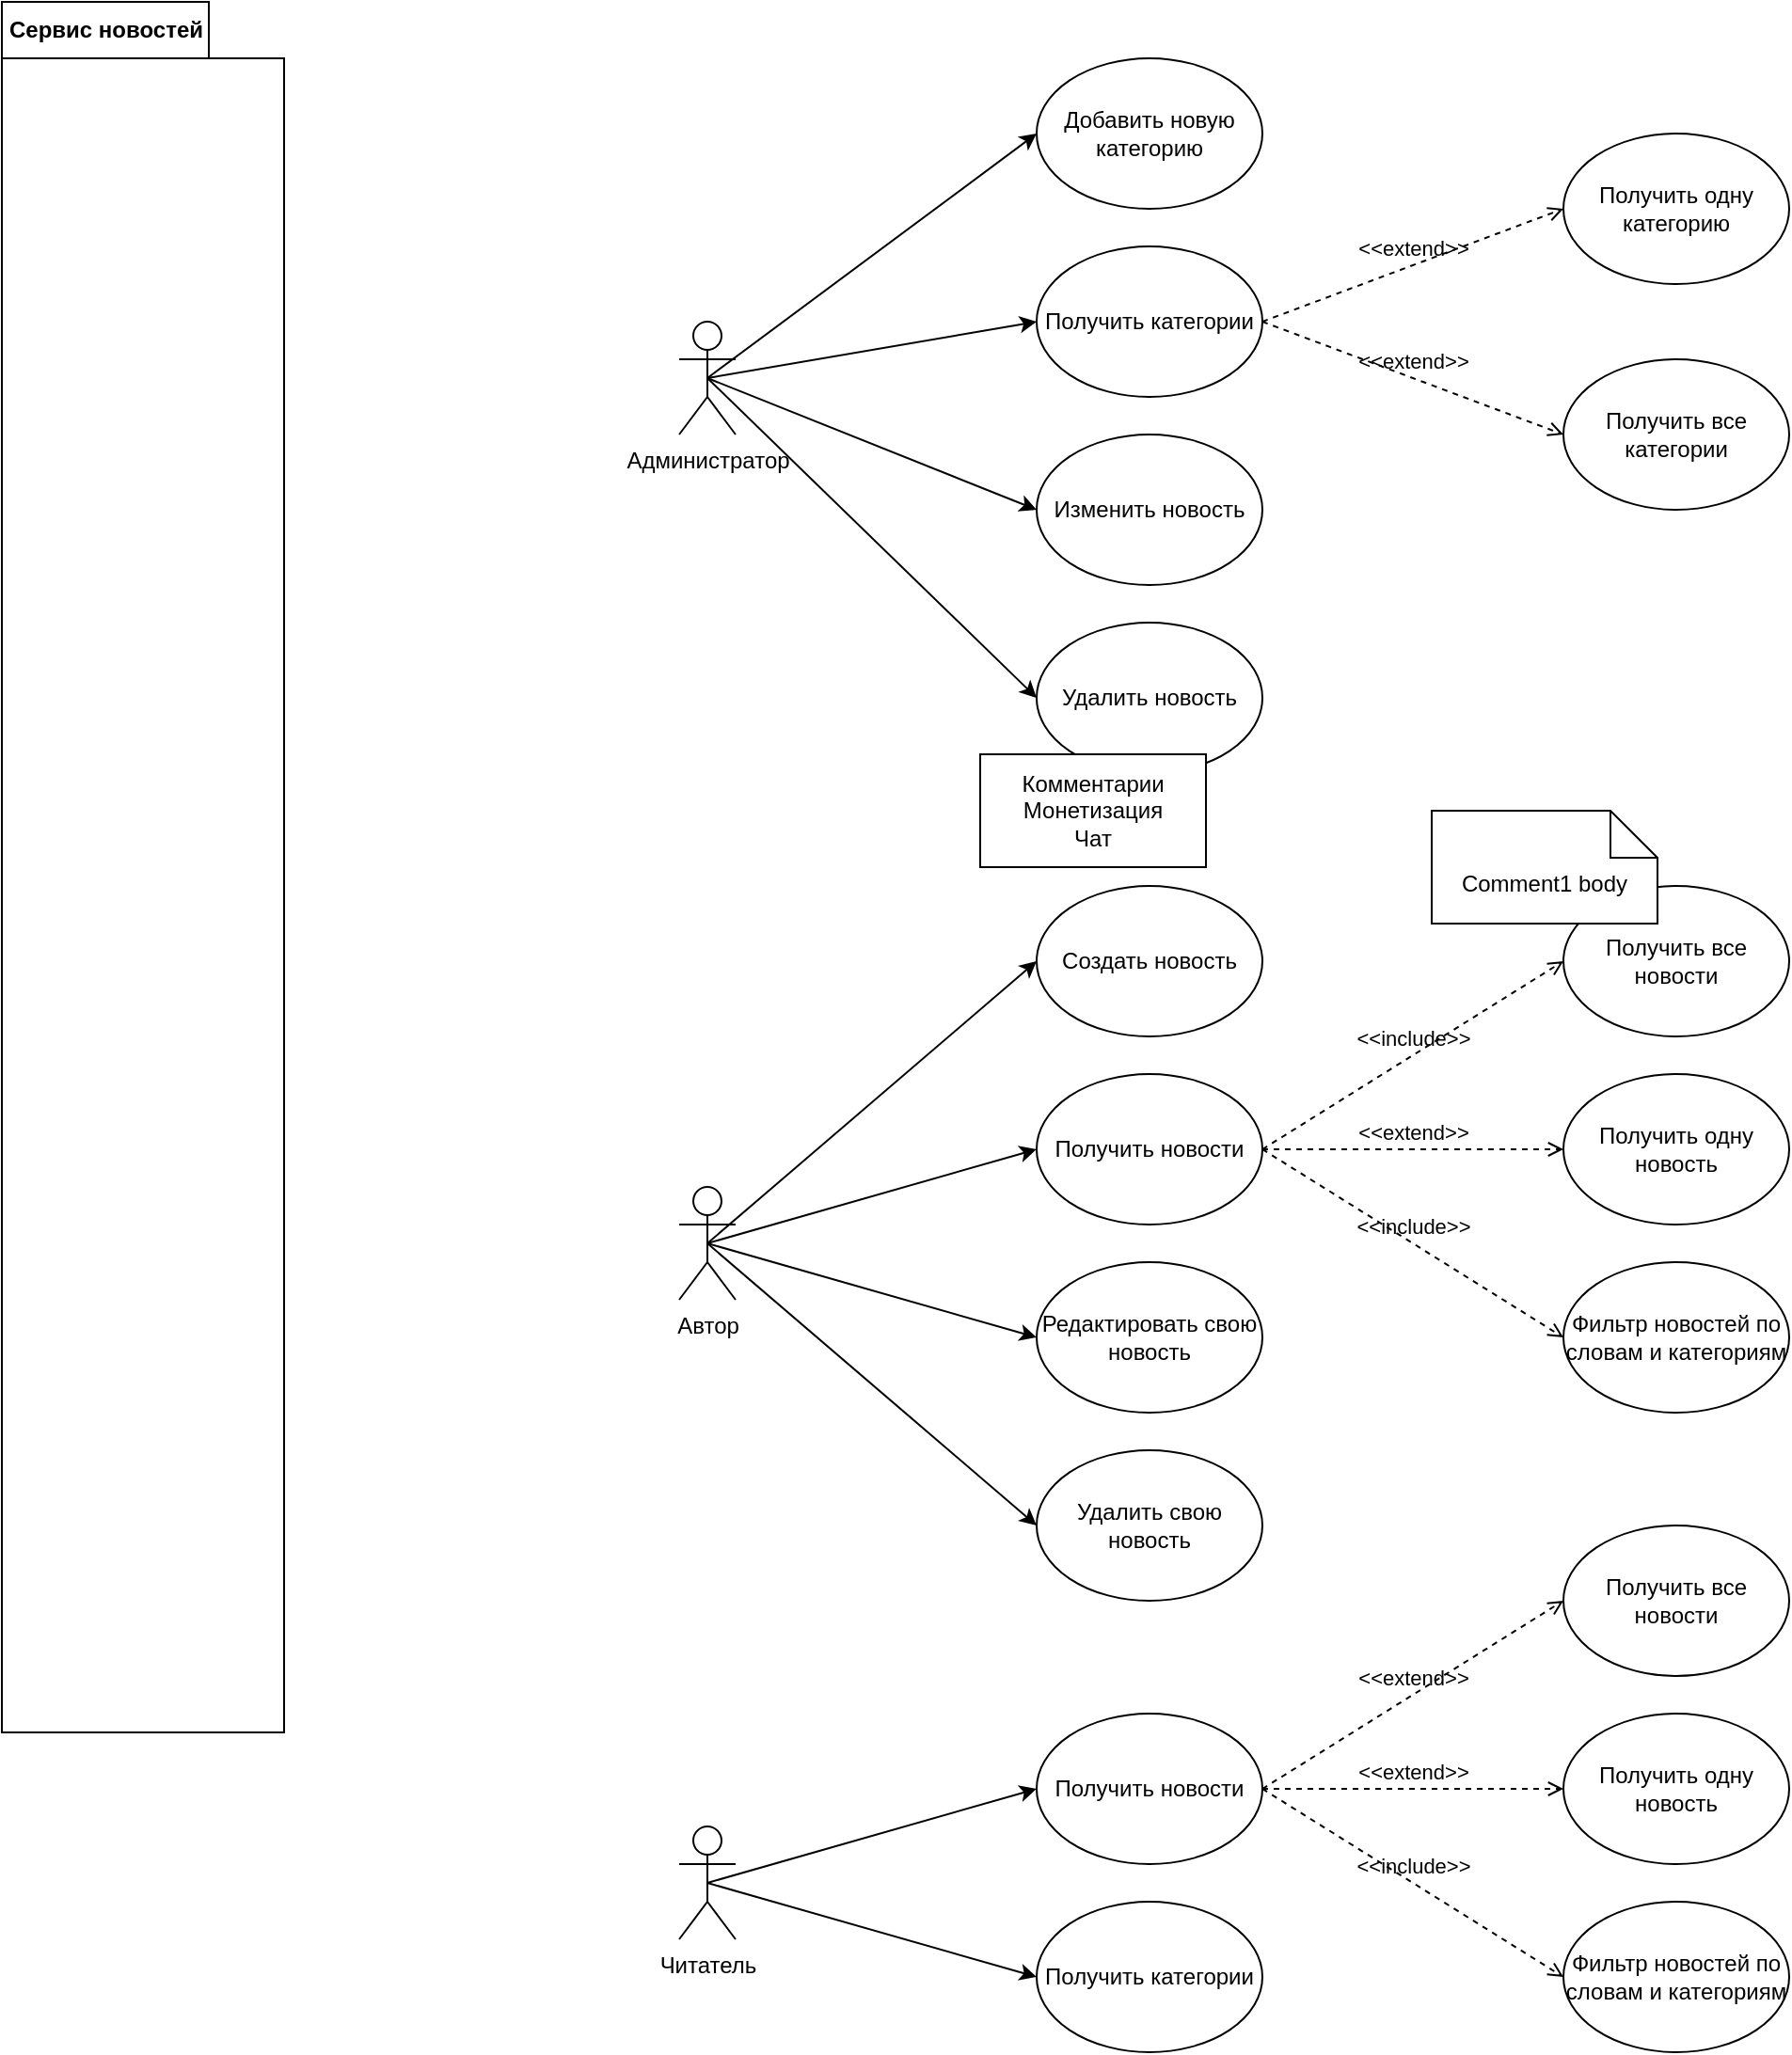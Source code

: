 <mxfile version="15.7.3" type="device"><diagram id="oz_NcwjrZWuPI2gs0nzu" name="Page-1"><mxGraphModel dx="2201" dy="789" grid="1" gridSize="10" guides="1" tooltips="1" connect="1" arrows="1" fold="1" page="1" pageScale="1" pageWidth="827" pageHeight="1169" math="0" shadow="0"><root><mxCell id="0"/><mxCell id="1" parent="0"/><mxCell id="OUSVZGhMvtVFj8PuR1W5-54" value="Сервис новостей" style="shape=folder;fontStyle=1;tabWidth=110;tabHeight=30;tabPosition=left;html=1;boundedLbl=1;labelInHeader=1;container=1;collapsible=0;recursiveResize=0;" vertex="1" parent="1"><mxGeometry x="-270" y="10" width="150" height="920" as="geometry"/></mxCell><mxCell id="OUSVZGhMvtVFj8PuR1W5-95" style="edgeStyle=none;rounded=0;orthogonalLoop=1;jettySize=auto;html=1;exitX=0.5;exitY=0.5;exitDx=0;exitDy=0;exitPerimeter=0;entryX=0;entryY=0.5;entryDx=0;entryDy=0;" edge="1" parent="1" source="OUSVZGhMvtVFj8PuR1W5-98" target="OUSVZGhMvtVFj8PuR1W5-107"><mxGeometry relative="1" as="geometry"/></mxCell><mxCell id="OUSVZGhMvtVFj8PuR1W5-96" style="edgeStyle=none;rounded=0;orthogonalLoop=1;jettySize=auto;html=1;exitX=0.5;exitY=0.5;exitDx=0;exitDy=0;exitPerimeter=0;entryX=0;entryY=0.5;entryDx=0;entryDy=0;" edge="1" parent="1" source="OUSVZGhMvtVFj8PuR1W5-98" target="OUSVZGhMvtVFj8PuR1W5-108"><mxGeometry relative="1" as="geometry"/></mxCell><mxCell id="OUSVZGhMvtVFj8PuR1W5-97" style="edgeStyle=none;rounded=0;orthogonalLoop=1;jettySize=auto;html=1;exitX=0.5;exitY=0.5;exitDx=0;exitDy=0;exitPerimeter=0;entryX=0;entryY=0.5;entryDx=0;entryDy=0;" edge="1" parent="1" source="OUSVZGhMvtVFj8PuR1W5-98" target="OUSVZGhMvtVFj8PuR1W5-114"><mxGeometry relative="1" as="geometry"/></mxCell><mxCell id="OUSVZGhMvtVFj8PuR1W5-135" style="edgeStyle=none;rounded=0;orthogonalLoop=1;jettySize=auto;html=1;exitX=0.5;exitY=0.5;exitDx=0;exitDy=0;exitPerimeter=0;entryX=0;entryY=0.5;entryDx=0;entryDy=0;" edge="1" parent="1" source="OUSVZGhMvtVFj8PuR1W5-98" target="OUSVZGhMvtVFj8PuR1W5-134"><mxGeometry relative="1" as="geometry"/></mxCell><mxCell id="OUSVZGhMvtVFj8PuR1W5-98" value="Администратор" style="shape=umlActor;verticalLabelPosition=bottom;verticalAlign=top;html=1;outlineConnect=0;" vertex="1" parent="1"><mxGeometry x="90" y="180" width="30" height="60" as="geometry"/></mxCell><mxCell id="OUSVZGhMvtVFj8PuR1W5-99" style="edgeStyle=none;rounded=0;orthogonalLoop=1;jettySize=auto;html=1;exitX=0.5;exitY=0.5;exitDx=0;exitDy=0;exitPerimeter=0;entryX=0;entryY=0.5;entryDx=0;entryDy=0;" edge="1" parent="1" source="OUSVZGhMvtVFj8PuR1W5-103" target="OUSVZGhMvtVFj8PuR1W5-111"><mxGeometry relative="1" as="geometry"/></mxCell><mxCell id="OUSVZGhMvtVFj8PuR1W5-100" style="edgeStyle=none;rounded=0;orthogonalLoop=1;jettySize=auto;html=1;exitX=0.5;exitY=0.5;exitDx=0;exitDy=0;exitPerimeter=0;entryX=0;entryY=0.5;entryDx=0;entryDy=0;" edge="1" parent="1" source="OUSVZGhMvtVFj8PuR1W5-103" target="OUSVZGhMvtVFj8PuR1W5-113"><mxGeometry relative="1" as="geometry"/></mxCell><mxCell id="OUSVZGhMvtVFj8PuR1W5-101" style="edgeStyle=none;rounded=0;orthogonalLoop=1;jettySize=auto;html=1;exitX=0.5;exitY=0.5;exitDx=0;exitDy=0;exitPerimeter=0;entryX=0;entryY=0.5;entryDx=0;entryDy=0;" edge="1" parent="1" source="OUSVZGhMvtVFj8PuR1W5-103" target="OUSVZGhMvtVFj8PuR1W5-109"><mxGeometry relative="1" as="geometry"/></mxCell><mxCell id="OUSVZGhMvtVFj8PuR1W5-102" style="edgeStyle=none;rounded=0;orthogonalLoop=1;jettySize=auto;html=1;exitX=0.5;exitY=0.5;exitDx=0;exitDy=0;exitPerimeter=0;entryX=0;entryY=0.5;entryDx=0;entryDy=0;" edge="1" parent="1" source="OUSVZGhMvtVFj8PuR1W5-103" target="OUSVZGhMvtVFj8PuR1W5-115"><mxGeometry relative="1" as="geometry"/></mxCell><mxCell id="OUSVZGhMvtVFj8PuR1W5-103" value="Автор" style="shape=umlActor;verticalLabelPosition=bottom;verticalAlign=top;html=1;outlineConnect=0;" vertex="1" parent="1"><mxGeometry x="90" y="640" width="30" height="60" as="geometry"/></mxCell><mxCell id="OUSVZGhMvtVFj8PuR1W5-104" style="rounded=0;orthogonalLoop=1;jettySize=auto;html=1;exitX=0.5;exitY=0.5;exitDx=0;exitDy=0;exitPerimeter=0;entryX=0;entryY=0.5;entryDx=0;entryDy=0;" edge="1" parent="1" source="OUSVZGhMvtVFj8PuR1W5-106" target="OUSVZGhMvtVFj8PuR1W5-110"><mxGeometry relative="1" as="geometry"/></mxCell><mxCell id="OUSVZGhMvtVFj8PuR1W5-105" style="rounded=0;orthogonalLoop=1;jettySize=auto;html=1;exitX=0.5;exitY=0.5;exitDx=0;exitDy=0;exitPerimeter=0;entryX=0;entryY=0.5;entryDx=0;entryDy=0;" edge="1" parent="1" source="OUSVZGhMvtVFj8PuR1W5-106" target="OUSVZGhMvtVFj8PuR1W5-112"><mxGeometry relative="1" as="geometry"/></mxCell><mxCell id="OUSVZGhMvtVFj8PuR1W5-106" value="Читатель&lt;br&gt;" style="shape=umlActor;verticalLabelPosition=bottom;verticalAlign=top;html=1;outlineConnect=0;" vertex="1" parent="1"><mxGeometry x="90" y="980" width="30" height="60" as="geometry"/></mxCell><mxCell id="OUSVZGhMvtVFj8PuR1W5-107" value="Удалить новость" style="ellipse;whiteSpace=wrap;html=1;" vertex="1" parent="1"><mxGeometry x="280" y="340" width="120" height="80" as="geometry"/></mxCell><mxCell id="OUSVZGhMvtVFj8PuR1W5-108" value="Получить категории" style="ellipse;whiteSpace=wrap;html=1;" vertex="1" parent="1"><mxGeometry x="280" y="140" width="120" height="80" as="geometry"/></mxCell><mxCell id="OUSVZGhMvtVFj8PuR1W5-109" value="Получить новости" style="ellipse;whiteSpace=wrap;html=1;" vertex="1" parent="1"><mxGeometry x="280" y="580" width="120" height="80" as="geometry"/></mxCell><mxCell id="OUSVZGhMvtVFj8PuR1W5-110" value="Получить новости" style="ellipse;whiteSpace=wrap;html=1;" vertex="1" parent="1"><mxGeometry x="280" y="920" width="120" height="80" as="geometry"/></mxCell><mxCell id="OUSVZGhMvtVFj8PuR1W5-111" value="Создать новость" style="ellipse;whiteSpace=wrap;html=1;" vertex="1" parent="1"><mxGeometry x="280" y="480" width="120" height="80" as="geometry"/></mxCell><mxCell id="OUSVZGhMvtVFj8PuR1W5-112" value="Получить категории" style="ellipse;whiteSpace=wrap;html=1;" vertex="1" parent="1"><mxGeometry x="280" y="1020" width="120" height="80" as="geometry"/></mxCell><mxCell id="OUSVZGhMvtVFj8PuR1W5-113" value="Удалить свою новость" style="ellipse;whiteSpace=wrap;html=1;" vertex="1" parent="1"><mxGeometry x="280" y="780" width="120" height="80" as="geometry"/></mxCell><mxCell id="OUSVZGhMvtVFj8PuR1W5-114" value="Изменить новость" style="ellipse;whiteSpace=wrap;html=1;" vertex="1" parent="1"><mxGeometry x="280" y="240" width="120" height="80" as="geometry"/></mxCell><mxCell id="OUSVZGhMvtVFj8PuR1W5-115" value="Редактировать свою новость" style="ellipse;whiteSpace=wrap;html=1;" vertex="1" parent="1"><mxGeometry x="280" y="680" width="120" height="80" as="geometry"/></mxCell><mxCell id="OUSVZGhMvtVFj8PuR1W5-116" value="&lt;span&gt;Получить одну новость&lt;/span&gt;" style="ellipse;whiteSpace=wrap;html=1;" vertex="1" parent="1"><mxGeometry x="560" y="920" width="120" height="80" as="geometry"/></mxCell><mxCell id="OUSVZGhMvtVFj8PuR1W5-117" value="&lt;span&gt;Получить одну новость&lt;/span&gt;" style="ellipse;whiteSpace=wrap;html=1;" vertex="1" parent="1"><mxGeometry x="560" y="580" width="120" height="80" as="geometry"/></mxCell><mxCell id="OUSVZGhMvtVFj8PuR1W5-118" value="Получить одну категорию" style="ellipse;whiteSpace=wrap;html=1;" vertex="1" parent="1"><mxGeometry x="560" y="80" width="120" height="80" as="geometry"/></mxCell><mxCell id="OUSVZGhMvtVFj8PuR1W5-119" value="&lt;span&gt;Получить все категории&lt;/span&gt;" style="ellipse;whiteSpace=wrap;html=1;" vertex="1" parent="1"><mxGeometry x="560" y="200" width="120" height="80" as="geometry"/></mxCell><mxCell id="OUSVZGhMvtVFj8PuR1W5-120" value="&lt;span&gt;Получить все новости&lt;/span&gt;" style="ellipse;whiteSpace=wrap;html=1;" vertex="1" parent="1"><mxGeometry x="560" y="820" width="120" height="80" as="geometry"/></mxCell><mxCell id="OUSVZGhMvtVFj8PuR1W5-121" value="&lt;span&gt;Получить все новости&lt;/span&gt;" style="ellipse;whiteSpace=wrap;html=1;" vertex="1" parent="1"><mxGeometry x="560" y="480" width="120" height="80" as="geometry"/></mxCell><mxCell id="OUSVZGhMvtVFj8PuR1W5-122" value="&lt;span&gt;Фильтр новостей по словам и категориям&lt;br&gt;&lt;/span&gt;" style="ellipse;whiteSpace=wrap;html=1;" vertex="1" parent="1"><mxGeometry x="560" y="680" width="120" height="80" as="geometry"/></mxCell><mxCell id="OUSVZGhMvtVFj8PuR1W5-123" value="&amp;lt;&amp;lt;extend&amp;gt;&amp;gt;" style="html=1;verticalAlign=bottom;labelBackgroundColor=none;endArrow=open;endFill=0;dashed=1;rounded=0;exitX=1;exitY=0.5;exitDx=0;exitDy=0;entryX=0;entryY=0.5;entryDx=0;entryDy=0;" edge="1" parent="1" source="OUSVZGhMvtVFj8PuR1W5-108" target="OUSVZGhMvtVFj8PuR1W5-119"><mxGeometry width="160" relative="1" as="geometry"><mxPoint x="420" y="210" as="sourcePoint"/><mxPoint x="570" y="329.5" as="targetPoint"/></mxGeometry></mxCell><mxCell id="OUSVZGhMvtVFj8PuR1W5-124" value="&amp;lt;&amp;lt;extend&amp;gt;&amp;gt;" style="html=1;verticalAlign=bottom;labelBackgroundColor=none;endArrow=open;endFill=0;dashed=1;rounded=0;exitX=1;exitY=0.5;exitDx=0;exitDy=0;entryX=0;entryY=0.5;entryDx=0;entryDy=0;" edge="1" parent="1" source="OUSVZGhMvtVFj8PuR1W5-108" target="OUSVZGhMvtVFj8PuR1W5-118"><mxGeometry width="160" relative="1" as="geometry"><mxPoint x="410" y="209.5" as="sourcePoint"/><mxPoint x="570" y="209.5" as="targetPoint"/></mxGeometry></mxCell><mxCell id="OUSVZGhMvtVFj8PuR1W5-125" value="Фильтр новостей по словам и категориям" style="ellipse;whiteSpace=wrap;html=1;" vertex="1" parent="1"><mxGeometry x="560" y="1020" width="120" height="80" as="geometry"/></mxCell><mxCell id="OUSVZGhMvtVFj8PuR1W5-126" value="&amp;lt;&amp;lt;extend&amp;gt;&amp;gt;" style="html=1;verticalAlign=bottom;labelBackgroundColor=none;endArrow=open;endFill=0;dashed=1;rounded=0;exitX=1;exitY=0.5;exitDx=0;exitDy=0;entryX=0;entryY=0.5;entryDx=0;entryDy=0;" edge="1" parent="1" source="OUSVZGhMvtVFj8PuR1W5-109" target="OUSVZGhMvtVFj8PuR1W5-117"><mxGeometry width="160" relative="1" as="geometry"><mxPoint x="420" y="820" as="sourcePoint"/><mxPoint x="580" y="820" as="targetPoint"/></mxGeometry></mxCell><mxCell id="OUSVZGhMvtVFj8PuR1W5-127" value="&amp;lt;&amp;lt;extend&amp;gt;&amp;gt;" style="html=1;verticalAlign=bottom;labelBackgroundColor=none;endArrow=open;endFill=0;dashed=1;rounded=0;entryX=0;entryY=0.5;entryDx=0;entryDy=0;exitX=1;exitY=0.5;exitDx=0;exitDy=0;" edge="1" parent="1" target="OUSVZGhMvtVFj8PuR1W5-120" source="OUSVZGhMvtVFj8PuR1W5-110"><mxGeometry width="160" relative="1" as="geometry"><mxPoint x="410" y="929.5" as="sourcePoint"/><mxPoint x="570" y="929.5" as="targetPoint"/></mxGeometry></mxCell><mxCell id="OUSVZGhMvtVFj8PuR1W5-128" value="&amp;lt;&amp;lt;extend&amp;gt;&amp;gt;" style="html=1;verticalAlign=bottom;labelBackgroundColor=none;endArrow=open;endFill=0;dashed=1;rounded=0;exitX=1;exitY=0.5;exitDx=0;exitDy=0;entryX=0;entryY=0.5;entryDx=0;entryDy=0;" edge="1" parent="1" source="OUSVZGhMvtVFj8PuR1W5-110" target="OUSVZGhMvtVFj8PuR1W5-116"><mxGeometry width="160" relative="1" as="geometry"><mxPoint x="410" y="929.5" as="sourcePoint"/><mxPoint x="570" y="929.5" as="targetPoint"/></mxGeometry></mxCell><mxCell id="OUSVZGhMvtVFj8PuR1W5-129" value="&amp;lt;&amp;lt;include&amp;gt;&amp;gt;" style="html=1;verticalAlign=bottom;labelBackgroundColor=none;endArrow=open;endFill=0;dashed=1;rounded=0;entryX=0;entryY=0.5;entryDx=0;entryDy=0;exitX=1;exitY=0.5;exitDx=0;exitDy=0;" edge="1" parent="1" source="OUSVZGhMvtVFj8PuR1W5-109" target="OUSVZGhMvtVFj8PuR1W5-121"><mxGeometry width="160" relative="1" as="geometry"><mxPoint x="410" y="810" as="sourcePoint"/><mxPoint x="570" y="569.5" as="targetPoint"/></mxGeometry></mxCell><mxCell id="OUSVZGhMvtVFj8PuR1W5-130" value="&amp;lt;&amp;lt;include&amp;gt;&amp;gt;" style="html=1;verticalAlign=bottom;labelBackgroundColor=none;endArrow=open;endFill=0;dashed=1;rounded=0;entryX=0;entryY=0.5;entryDx=0;entryDy=0;exitX=1;exitY=0.5;exitDx=0;exitDy=0;" edge="1" parent="1" source="OUSVZGhMvtVFj8PuR1W5-109" target="OUSVZGhMvtVFj8PuR1W5-122"><mxGeometry width="160" relative="1" as="geometry"><mxPoint x="410" y="810" as="sourcePoint"/><mxPoint x="510" y="560" as="targetPoint"/></mxGeometry></mxCell><mxCell id="OUSVZGhMvtVFj8PuR1W5-131" value="&amp;lt;&amp;lt;include&amp;gt;&amp;gt;" style="html=1;verticalAlign=bottom;labelBackgroundColor=none;endArrow=open;endFill=0;dashed=1;rounded=0;entryX=0;entryY=0.5;entryDx=0;entryDy=0;exitX=1;exitY=0.5;exitDx=0;exitDy=0;" edge="1" parent="1" target="OUSVZGhMvtVFj8PuR1W5-125" source="OUSVZGhMvtVFj8PuR1W5-110"><mxGeometry width="160" relative="1" as="geometry"><mxPoint x="410" y="930" as="sourcePoint"/><mxPoint x="530" y="1030" as="targetPoint"/></mxGeometry></mxCell><mxCell id="OUSVZGhMvtVFj8PuR1W5-134" value="Добавить новую категорию" style="ellipse;whiteSpace=wrap;html=1;" vertex="1" parent="1"><mxGeometry x="280" y="40" width="120" height="80" as="geometry"/></mxCell><mxCell id="OUSVZGhMvtVFj8PuR1W5-136" value="" style="rounded=0;whiteSpace=wrap;html=1;" vertex="1" parent="1"><mxGeometry x="250" y="410" width="120" height="60" as="geometry"/></mxCell><mxCell id="OUSVZGhMvtVFj8PuR1W5-137" value="Комментарии&lt;br&gt;Монетизация&lt;br&gt;Чат" style="rounded=0;whiteSpace=wrap;html=1;" vertex="1" parent="1"><mxGeometry x="250" y="410" width="120" height="60" as="geometry"/></mxCell><mxCell id="OUSVZGhMvtVFj8PuR1W5-138" value="Comment1 body" style="shape=note2;boundedLbl=1;whiteSpace=wrap;html=1;size=25;verticalAlign=top;align=center;" vertex="1" parent="1"><mxGeometry x="490" y="440" width="120" height="60" as="geometry"/></mxCell></root></mxGraphModel></diagram></mxfile>